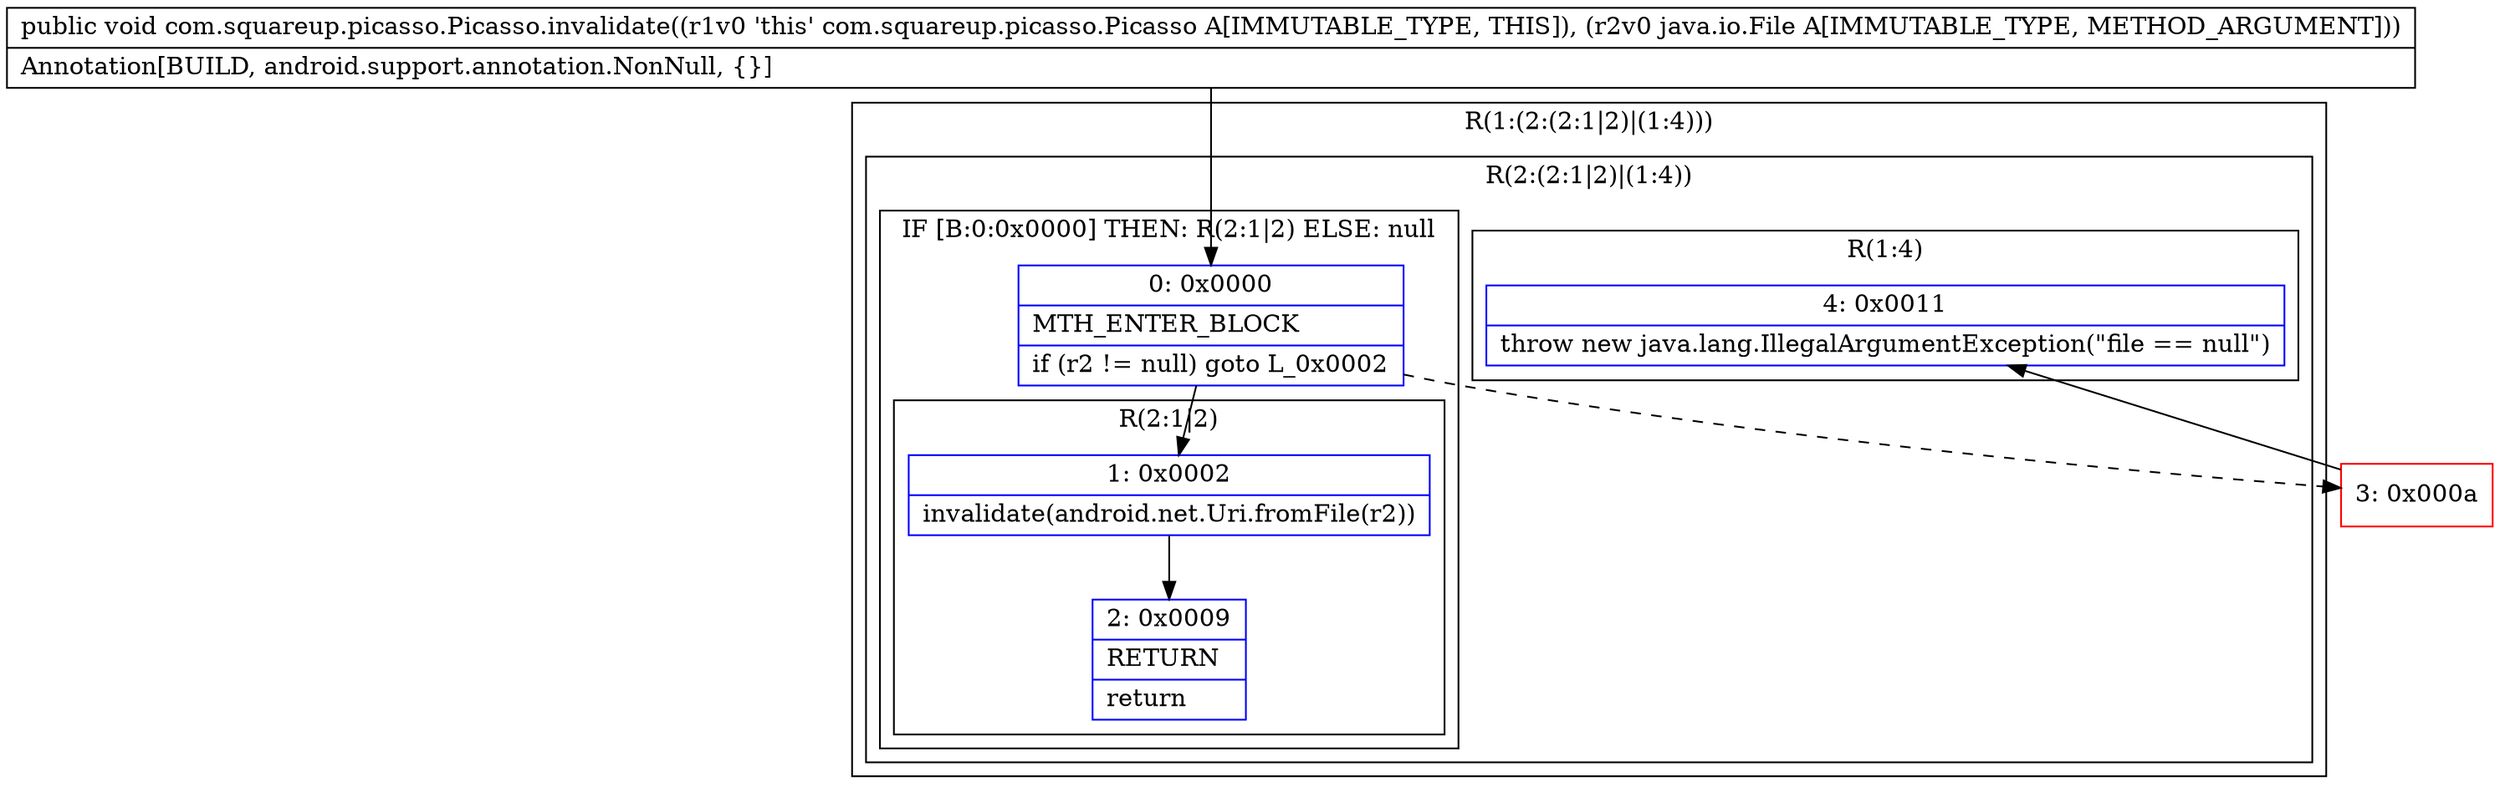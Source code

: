 digraph "CFG forcom.squareup.picasso.Picasso.invalidate(Ljava\/io\/File;)V" {
subgraph cluster_Region_1918343460 {
label = "R(1:(2:(2:1|2)|(1:4)))";
node [shape=record,color=blue];
subgraph cluster_Region_454609687 {
label = "R(2:(2:1|2)|(1:4))";
node [shape=record,color=blue];
subgraph cluster_IfRegion_1823560827 {
label = "IF [B:0:0x0000] THEN: R(2:1|2) ELSE: null";
node [shape=record,color=blue];
Node_0 [shape=record,label="{0\:\ 0x0000|MTH_ENTER_BLOCK\l|if (r2 != null) goto L_0x0002\l}"];
subgraph cluster_Region_1535647013 {
label = "R(2:1|2)";
node [shape=record,color=blue];
Node_1 [shape=record,label="{1\:\ 0x0002|invalidate(android.net.Uri.fromFile(r2))\l}"];
Node_2 [shape=record,label="{2\:\ 0x0009|RETURN\l|return\l}"];
}
}
subgraph cluster_Region_366490057 {
label = "R(1:4)";
node [shape=record,color=blue];
Node_4 [shape=record,label="{4\:\ 0x0011|throw new java.lang.IllegalArgumentException(\"file == null\")\l}"];
}
}
}
Node_3 [shape=record,color=red,label="{3\:\ 0x000a}"];
MethodNode[shape=record,label="{public void com.squareup.picasso.Picasso.invalidate((r1v0 'this' com.squareup.picasso.Picasso A[IMMUTABLE_TYPE, THIS]), (r2v0 java.io.File A[IMMUTABLE_TYPE, METHOD_ARGUMENT]))  | Annotation[BUILD, android.support.annotation.NonNull, \{\}]\l}"];
MethodNode -> Node_0;
Node_0 -> Node_1;
Node_0 -> Node_3[style=dashed];
Node_1 -> Node_2;
Node_3 -> Node_4;
}

